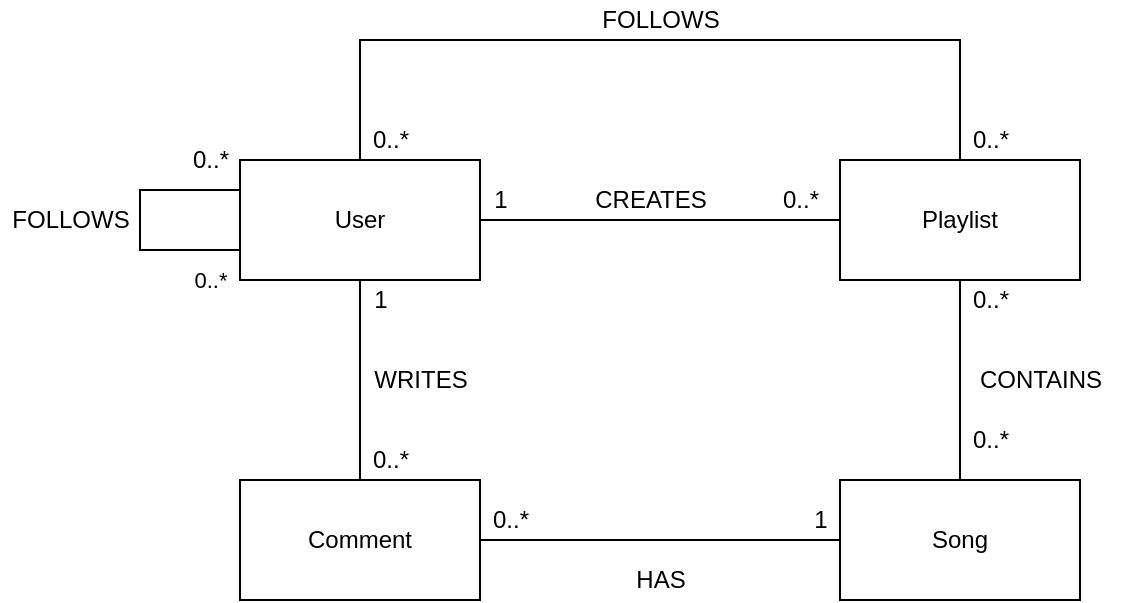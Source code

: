 <mxfile version="15.8.7" type="device"><diagram id="C5RBs43oDa-KdzZeNtuy" name="Page-1"><mxGraphModel dx="1426" dy="825" grid="1" gridSize="10" guides="1" tooltips="1" connect="1" arrows="1" fold="1" page="1" pageScale="1" pageWidth="827" pageHeight="1169" math="0" shadow="0"><root><mxCell id="WIyWlLk6GJQsqaUBKTNV-0"/><mxCell id="WIyWlLk6GJQsqaUBKTNV-1" parent="WIyWlLk6GJQsqaUBKTNV-0"/><mxCell id="jn-EUH7bXNg7iEMSxDSS-0" value="User" style="rounded=0;whiteSpace=wrap;html=1;" vertex="1" parent="WIyWlLk6GJQsqaUBKTNV-1"><mxGeometry x="160" y="120" width="120" height="60" as="geometry"/></mxCell><mxCell id="jn-EUH7bXNg7iEMSxDSS-1" value="Playlist" style="rounded=0;whiteSpace=wrap;html=1;" vertex="1" parent="WIyWlLk6GJQsqaUBKTNV-1"><mxGeometry x="460" y="120" width="120" height="60" as="geometry"/></mxCell><mxCell id="jn-EUH7bXNg7iEMSxDSS-2" value="Comment" style="rounded=0;whiteSpace=wrap;html=1;" vertex="1" parent="WIyWlLk6GJQsqaUBKTNV-1"><mxGeometry x="160" y="280" width="120" height="60" as="geometry"/></mxCell><mxCell id="jn-EUH7bXNg7iEMSxDSS-3" value="Song" style="rounded=0;whiteSpace=wrap;html=1;" vertex="1" parent="WIyWlLk6GJQsqaUBKTNV-1"><mxGeometry x="460" y="280" width="120" height="60" as="geometry"/></mxCell><mxCell id="jn-EUH7bXNg7iEMSxDSS-9" value="FOLLOWS" style="text;html=1;align=center;verticalAlign=middle;resizable=0;points=[];autosize=1;strokeColor=none;fillColor=none;" vertex="1" parent="WIyWlLk6GJQsqaUBKTNV-1"><mxGeometry x="335" y="40" width="70" height="20" as="geometry"/></mxCell><mxCell id="jn-EUH7bXNg7iEMSxDSS-12" value="1" style="text;html=1;align=center;verticalAlign=middle;resizable=0;points=[];autosize=1;strokeColor=none;fillColor=none;" vertex="1" parent="WIyWlLk6GJQsqaUBKTNV-1"><mxGeometry x="280" y="130" width="20" height="20" as="geometry"/></mxCell><mxCell id="jn-EUH7bXNg7iEMSxDSS-13" value="0..*" style="text;html=1;align=center;verticalAlign=middle;resizable=0;points=[];autosize=1;strokeColor=none;fillColor=none;" vertex="1" parent="WIyWlLk6GJQsqaUBKTNV-1"><mxGeometry x="425" y="130" width="30" height="20" as="geometry"/></mxCell><mxCell id="jn-EUH7bXNg7iEMSxDSS-15" value="CONTAINS" style="text;html=1;align=center;verticalAlign=middle;resizable=0;points=[];autosize=1;strokeColor=none;fillColor=none;" vertex="1" parent="WIyWlLk6GJQsqaUBKTNV-1"><mxGeometry x="520" y="220" width="80" height="20" as="geometry"/></mxCell><mxCell id="jn-EUH7bXNg7iEMSxDSS-16" value="0..*" style="text;html=1;align=center;verticalAlign=middle;resizable=0;points=[];autosize=1;strokeColor=none;fillColor=none;" vertex="1" parent="WIyWlLk6GJQsqaUBKTNV-1"><mxGeometry x="520" y="180" width="30" height="20" as="geometry"/></mxCell><mxCell id="jn-EUH7bXNg7iEMSxDSS-17" value="0..*" style="text;html=1;align=center;verticalAlign=middle;resizable=0;points=[];autosize=1;strokeColor=none;fillColor=none;" vertex="1" parent="WIyWlLk6GJQsqaUBKTNV-1"><mxGeometry x="520" y="250" width="30" height="20" as="geometry"/></mxCell><mxCell id="jn-EUH7bXNg7iEMSxDSS-19" value="HAS" style="text;html=1;align=center;verticalAlign=middle;resizable=0;points=[];autosize=1;strokeColor=none;fillColor=none;" vertex="1" parent="WIyWlLk6GJQsqaUBKTNV-1"><mxGeometry x="350" y="320" width="40" height="20" as="geometry"/></mxCell><mxCell id="jn-EUH7bXNg7iEMSxDSS-20" value="0..*" style="text;html=1;align=center;verticalAlign=middle;resizable=0;points=[];autosize=1;strokeColor=none;fillColor=none;" vertex="1" parent="WIyWlLk6GJQsqaUBKTNV-1"><mxGeometry x="280" y="290" width="30" height="20" as="geometry"/></mxCell><mxCell id="jn-EUH7bXNg7iEMSxDSS-21" value="1" style="text;html=1;align=center;verticalAlign=middle;resizable=0;points=[];autosize=1;strokeColor=none;fillColor=none;" vertex="1" parent="WIyWlLk6GJQsqaUBKTNV-1"><mxGeometry x="440" y="290" width="20" height="20" as="geometry"/></mxCell><mxCell id="jn-EUH7bXNg7iEMSxDSS-23" value="WRITES" style="text;html=1;align=center;verticalAlign=middle;resizable=0;points=[];autosize=1;strokeColor=none;fillColor=none;" vertex="1" parent="WIyWlLk6GJQsqaUBKTNV-1"><mxGeometry x="220" y="220" width="60" height="20" as="geometry"/></mxCell><mxCell id="jn-EUH7bXNg7iEMSxDSS-24" value="1" style="text;html=1;align=center;verticalAlign=middle;resizable=0;points=[];autosize=1;strokeColor=none;fillColor=none;" vertex="1" parent="WIyWlLk6GJQsqaUBKTNV-1"><mxGeometry x="220" y="180" width="20" height="20" as="geometry"/></mxCell><mxCell id="jn-EUH7bXNg7iEMSxDSS-25" value="0..*" style="text;html=1;align=center;verticalAlign=middle;resizable=0;points=[];autosize=1;strokeColor=none;fillColor=none;" vertex="1" parent="WIyWlLk6GJQsqaUBKTNV-1"><mxGeometry x="220" y="260" width="30" height="20" as="geometry"/></mxCell><mxCell id="jn-EUH7bXNg7iEMSxDSS-26" value="" style="endArrow=none;html=1;rounded=0;entryX=0.5;entryY=0;entryDx=0;entryDy=0;exitX=0.5;exitY=0;exitDx=0;exitDy=0;" edge="1" parent="WIyWlLk6GJQsqaUBKTNV-1" source="jn-EUH7bXNg7iEMSxDSS-0" target="jn-EUH7bXNg7iEMSxDSS-1"><mxGeometry width="50" height="50" relative="1" as="geometry"><mxPoint x="390" y="370" as="sourcePoint"/><mxPoint x="440" y="320" as="targetPoint"/><Array as="points"><mxPoint x="220" y="60"/><mxPoint x="370" y="60"/><mxPoint x="520" y="60"/></Array></mxGeometry></mxCell><mxCell id="jn-EUH7bXNg7iEMSxDSS-27" value="" style="endArrow=none;html=1;rounded=0;entryX=0.5;entryY=1;entryDx=0;entryDy=0;exitX=0.5;exitY=0;exitDx=0;exitDy=0;" edge="1" parent="WIyWlLk6GJQsqaUBKTNV-1" source="jn-EUH7bXNg7iEMSxDSS-3" target="jn-EUH7bXNg7iEMSxDSS-1"><mxGeometry width="50" height="50" relative="1" as="geometry"><mxPoint x="390" y="370" as="sourcePoint"/><mxPoint x="440" y="320" as="targetPoint"/></mxGeometry></mxCell><mxCell id="jn-EUH7bXNg7iEMSxDSS-28" value="" style="endArrow=none;html=1;rounded=0;exitX=1;exitY=0.5;exitDx=0;exitDy=0;entryX=0;entryY=0.5;entryDx=0;entryDy=0;" edge="1" parent="WIyWlLk6GJQsqaUBKTNV-1" source="jn-EUH7bXNg7iEMSxDSS-2" target="jn-EUH7bXNg7iEMSxDSS-3"><mxGeometry width="50" height="50" relative="1" as="geometry"><mxPoint x="390" y="370" as="sourcePoint"/><mxPoint x="440" y="320" as="targetPoint"/></mxGeometry></mxCell><mxCell id="jn-EUH7bXNg7iEMSxDSS-29" value="" style="endArrow=none;html=1;rounded=0;entryX=0.5;entryY=1;entryDx=0;entryDy=0;exitX=0.5;exitY=0;exitDx=0;exitDy=0;" edge="1" parent="WIyWlLk6GJQsqaUBKTNV-1" source="jn-EUH7bXNg7iEMSxDSS-2" target="jn-EUH7bXNg7iEMSxDSS-0"><mxGeometry width="50" height="50" relative="1" as="geometry"><mxPoint x="390" y="370" as="sourcePoint"/><mxPoint x="440" y="320" as="targetPoint"/></mxGeometry></mxCell><mxCell id="jn-EUH7bXNg7iEMSxDSS-30" value="" style="endArrow=none;html=1;rounded=0;exitX=1;exitY=0.5;exitDx=0;exitDy=0;entryX=0;entryY=0.5;entryDx=0;entryDy=0;" edge="1" parent="WIyWlLk6GJQsqaUBKTNV-1" source="jn-EUH7bXNg7iEMSxDSS-0" target="jn-EUH7bXNg7iEMSxDSS-1"><mxGeometry width="50" height="50" relative="1" as="geometry"><mxPoint x="390" y="370" as="sourcePoint"/><mxPoint x="440" y="320" as="targetPoint"/></mxGeometry></mxCell><mxCell id="jn-EUH7bXNg7iEMSxDSS-49" value="CREATES" style="text;html=1;align=center;verticalAlign=middle;resizable=0;points=[];autosize=1;strokeColor=none;fillColor=none;" vertex="1" parent="WIyWlLk6GJQsqaUBKTNV-1"><mxGeometry x="330" y="130" width="70" height="20" as="geometry"/></mxCell><mxCell id="jn-EUH7bXNg7iEMSxDSS-51" value="" style="endArrow=none;html=1;rounded=0;entryX=0;entryY=0.75;entryDx=0;entryDy=0;exitX=0;exitY=0.25;exitDx=0;exitDy=0;" edge="1" parent="WIyWlLk6GJQsqaUBKTNV-1" source="jn-EUH7bXNg7iEMSxDSS-0" target="jn-EUH7bXNg7iEMSxDSS-0"><mxGeometry width="50" height="50" relative="1" as="geometry"><mxPoint x="70" y="165" as="sourcePoint"/><mxPoint x="440" y="180" as="targetPoint"/><Array as="points"><mxPoint x="110" y="135"/><mxPoint x="110" y="150"/><mxPoint x="110" y="165"/></Array></mxGeometry></mxCell><mxCell id="jn-EUH7bXNg7iEMSxDSS-53" value="0..*" style="edgeLabel;html=1;align=center;verticalAlign=middle;resizable=0;points=[];" vertex="1" connectable="0" parent="jn-EUH7bXNg7iEMSxDSS-51"><mxGeometry x="-0.708" y="-2" relative="1" as="geometry"><mxPoint x="4" y="47" as="offset"/></mxGeometry></mxCell><mxCell id="jn-EUH7bXNg7iEMSxDSS-52" value="FOLLOWS" style="text;html=1;align=center;verticalAlign=middle;resizable=0;points=[];autosize=1;strokeColor=none;fillColor=none;" vertex="1" parent="WIyWlLk6GJQsqaUBKTNV-1"><mxGeometry x="40" y="140" width="70" height="20" as="geometry"/></mxCell><mxCell id="jn-EUH7bXNg7iEMSxDSS-54" value="0..*" style="text;html=1;align=center;verticalAlign=middle;resizable=0;points=[];autosize=1;strokeColor=none;fillColor=none;" vertex="1" parent="WIyWlLk6GJQsqaUBKTNV-1"><mxGeometry x="130" y="110" width="30" height="20" as="geometry"/></mxCell><mxCell id="jn-EUH7bXNg7iEMSxDSS-55" value="0..*" style="text;html=1;align=center;verticalAlign=middle;resizable=0;points=[];autosize=1;strokeColor=none;fillColor=none;" vertex="1" parent="WIyWlLk6GJQsqaUBKTNV-1"><mxGeometry x="520" y="100" width="30" height="20" as="geometry"/></mxCell><mxCell id="jn-EUH7bXNg7iEMSxDSS-56" value="0..*" style="text;html=1;align=center;verticalAlign=middle;resizable=0;points=[];autosize=1;strokeColor=none;fillColor=none;" vertex="1" parent="WIyWlLk6GJQsqaUBKTNV-1"><mxGeometry x="220" y="100" width="30" height="20" as="geometry"/></mxCell></root></mxGraphModel></diagram></mxfile>